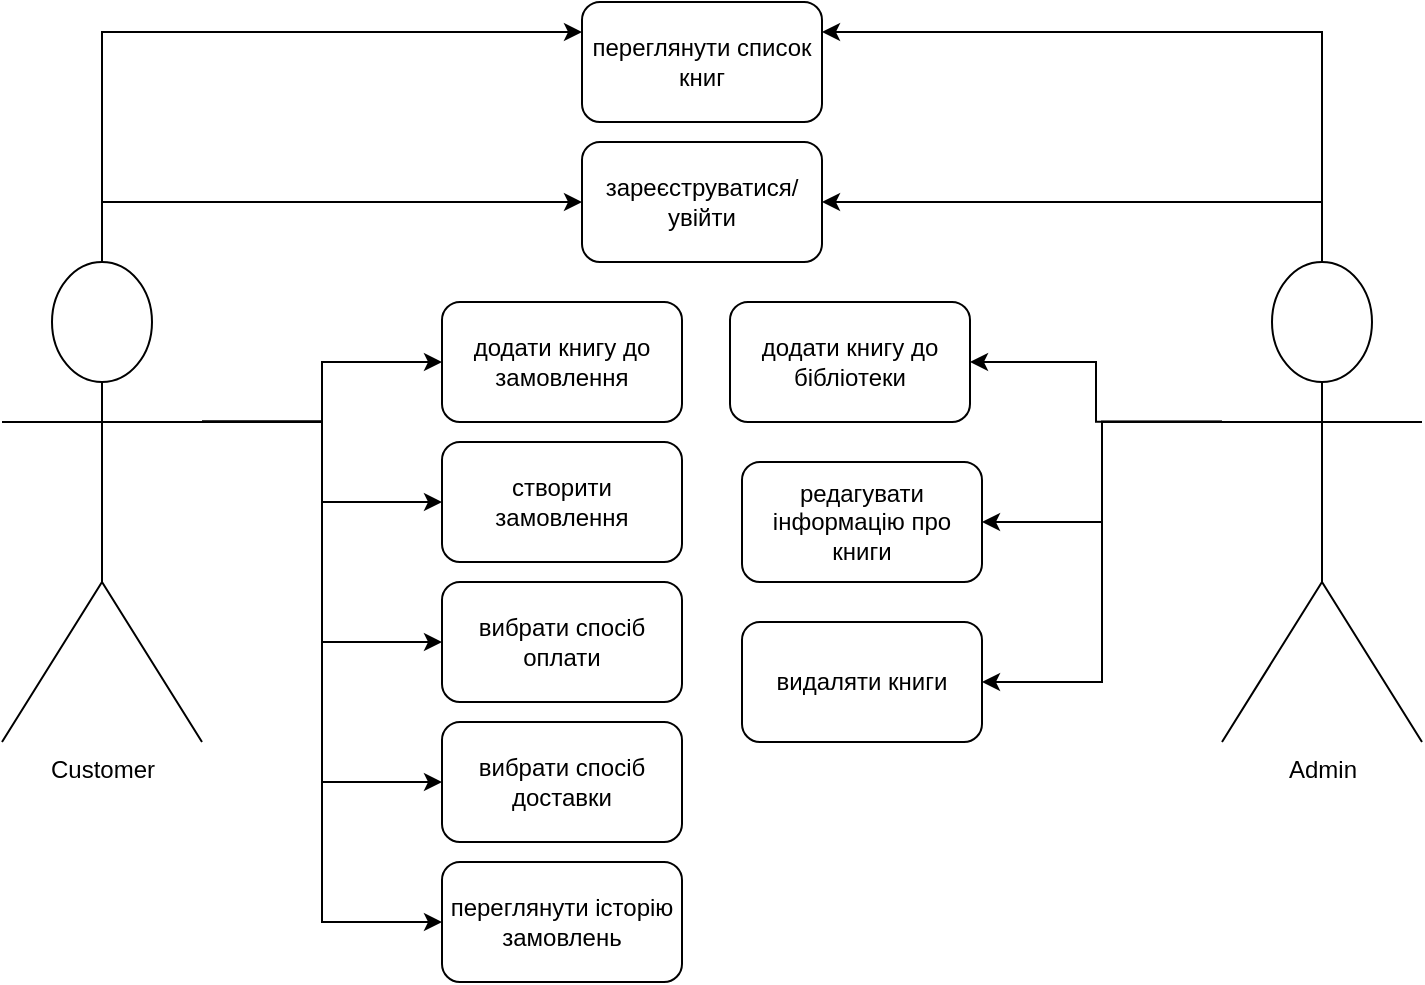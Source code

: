 <mxfile version="27.0.4">
  <diagram name="Сторінка-1" id="Shh2T2byJemkAo34YdXE">
    <mxGraphModel dx="2012" dy="597" grid="1" gridSize="10" guides="1" tooltips="1" connect="1" arrows="1" fold="1" page="1" pageScale="1" pageWidth="827" pageHeight="1169" math="0" shadow="0">
      <root>
        <mxCell id="0" />
        <mxCell id="1" parent="0" />
        <mxCell id="UIB2J5QjAHjY1Fe5sSvW-21" style="edgeStyle=orthogonalEdgeStyle;rounded=0;orthogonalLoop=1;jettySize=auto;html=1;exitX=0.5;exitY=0;exitDx=0;exitDy=0;exitPerimeter=0;entryX=0;entryY=0.25;entryDx=0;entryDy=0;" parent="1" source="UIB2J5QjAHjY1Fe5sSvW-1" target="UIB2J5QjAHjY1Fe5sSvW-15" edge="1">
          <mxGeometry relative="1" as="geometry" />
        </mxCell>
        <mxCell id="UIB2J5QjAHjY1Fe5sSvW-22" style="edgeStyle=orthogonalEdgeStyle;rounded=0;orthogonalLoop=1;jettySize=auto;html=1;exitX=0.5;exitY=0;exitDx=0;exitDy=0;exitPerimeter=0;entryX=0;entryY=0.5;entryDx=0;entryDy=0;" parent="1" source="UIB2J5QjAHjY1Fe5sSvW-1" target="UIB2J5QjAHjY1Fe5sSvW-3" edge="1">
          <mxGeometry relative="1" as="geometry" />
        </mxCell>
        <mxCell id="UIB2J5QjAHjY1Fe5sSvW-24" style="edgeStyle=orthogonalEdgeStyle;rounded=0;orthogonalLoop=1;jettySize=auto;html=1;exitX=1;exitY=0.333;exitDx=0;exitDy=0;exitPerimeter=0;entryX=0;entryY=0.5;entryDx=0;entryDy=0;" parent="1" source="UIB2J5QjAHjY1Fe5sSvW-1" target="UIB2J5QjAHjY1Fe5sSvW-5" edge="1">
          <mxGeometry relative="1" as="geometry" />
        </mxCell>
        <mxCell id="UIB2J5QjAHjY1Fe5sSvW-25" style="edgeStyle=orthogonalEdgeStyle;rounded=0;orthogonalLoop=1;jettySize=auto;html=1;exitX=1;exitY=0.333;exitDx=0;exitDy=0;exitPerimeter=0;entryX=0;entryY=0.5;entryDx=0;entryDy=0;" parent="1" source="UIB2J5QjAHjY1Fe5sSvW-1" target="UIB2J5QjAHjY1Fe5sSvW-9" edge="1">
          <mxGeometry relative="1" as="geometry" />
        </mxCell>
        <mxCell id="UIB2J5QjAHjY1Fe5sSvW-26" style="edgeStyle=orthogonalEdgeStyle;rounded=0;orthogonalLoop=1;jettySize=auto;html=1;exitX=1;exitY=0.333;exitDx=0;exitDy=0;exitPerimeter=0;entryX=0;entryY=0.5;entryDx=0;entryDy=0;" parent="1" source="UIB2J5QjAHjY1Fe5sSvW-1" target="UIB2J5QjAHjY1Fe5sSvW-8" edge="1">
          <mxGeometry relative="1" as="geometry" />
        </mxCell>
        <mxCell id="UIB2J5QjAHjY1Fe5sSvW-27" style="edgeStyle=orthogonalEdgeStyle;rounded=0;orthogonalLoop=1;jettySize=auto;html=1;exitX=1;exitY=0.333;exitDx=0;exitDy=0;exitPerimeter=0;entryX=0;entryY=0.5;entryDx=0;entryDy=0;" parent="1" source="UIB2J5QjAHjY1Fe5sSvW-1" target="UIB2J5QjAHjY1Fe5sSvW-13" edge="1">
          <mxGeometry relative="1" as="geometry" />
        </mxCell>
        <mxCell id="UIB2J5QjAHjY1Fe5sSvW-28" style="edgeStyle=orthogonalEdgeStyle;rounded=0;orthogonalLoop=1;jettySize=auto;html=1;exitX=1;exitY=0.333;exitDx=0;exitDy=0;exitPerimeter=0;entryX=0;entryY=0.5;entryDx=0;entryDy=0;" parent="1" source="UIB2J5QjAHjY1Fe5sSvW-1" target="UIB2J5QjAHjY1Fe5sSvW-14" edge="1">
          <mxGeometry relative="1" as="geometry" />
        </mxCell>
        <mxCell id="UIB2J5QjAHjY1Fe5sSvW-1" value="Customer" style="shape=umlActor;verticalLabelPosition=bottom;verticalAlign=top;html=1;outlineConnect=0;" parent="1" vertex="1">
          <mxGeometry x="-10" y="280" width="100" height="240" as="geometry" />
        </mxCell>
        <mxCell id="UIB2J5QjAHjY1Fe5sSvW-29" style="edgeStyle=orthogonalEdgeStyle;rounded=0;orthogonalLoop=1;jettySize=auto;html=1;exitX=0.5;exitY=0;exitDx=0;exitDy=0;exitPerimeter=0;entryX=1;entryY=0.25;entryDx=0;entryDy=0;" parent="1" source="UIB2J5QjAHjY1Fe5sSvW-2" target="UIB2J5QjAHjY1Fe5sSvW-15" edge="1">
          <mxGeometry relative="1" as="geometry" />
        </mxCell>
        <mxCell id="UIB2J5QjAHjY1Fe5sSvW-30" style="edgeStyle=orthogonalEdgeStyle;rounded=0;orthogonalLoop=1;jettySize=auto;html=1;exitX=0.5;exitY=0;exitDx=0;exitDy=0;exitPerimeter=0;entryX=1;entryY=0.5;entryDx=0;entryDy=0;" parent="1" source="UIB2J5QjAHjY1Fe5sSvW-2" target="UIB2J5QjAHjY1Fe5sSvW-3" edge="1">
          <mxGeometry relative="1" as="geometry" />
        </mxCell>
        <mxCell id="UIB2J5QjAHjY1Fe5sSvW-32" style="edgeStyle=orthogonalEdgeStyle;rounded=0;orthogonalLoop=1;jettySize=auto;html=1;exitX=0;exitY=0.333;exitDx=0;exitDy=0;exitPerimeter=0;entryX=1;entryY=0.5;entryDx=0;entryDy=0;" parent="1" source="UIB2J5QjAHjY1Fe5sSvW-2" target="UIB2J5QjAHjY1Fe5sSvW-12" edge="1">
          <mxGeometry relative="1" as="geometry" />
        </mxCell>
        <mxCell id="UIB2J5QjAHjY1Fe5sSvW-33" style="edgeStyle=orthogonalEdgeStyle;rounded=0;orthogonalLoop=1;jettySize=auto;html=1;exitX=0;exitY=0.333;exitDx=0;exitDy=0;exitPerimeter=0;entryX=1;entryY=0.5;entryDx=0;entryDy=0;" parent="1" source="UIB2J5QjAHjY1Fe5sSvW-2" target="UIB2J5QjAHjY1Fe5sSvW-19" edge="1">
          <mxGeometry relative="1" as="geometry" />
        </mxCell>
        <mxCell id="UIB2J5QjAHjY1Fe5sSvW-34" style="edgeStyle=orthogonalEdgeStyle;rounded=0;orthogonalLoop=1;jettySize=auto;html=1;exitX=0;exitY=0.333;exitDx=0;exitDy=0;exitPerimeter=0;entryX=1;entryY=0.5;entryDx=0;entryDy=0;" parent="1" source="UIB2J5QjAHjY1Fe5sSvW-2" target="UIB2J5QjAHjY1Fe5sSvW-20" edge="1">
          <mxGeometry relative="1" as="geometry" />
        </mxCell>
        <mxCell id="UIB2J5QjAHjY1Fe5sSvW-2" value="Admin" style="shape=umlActor;verticalLabelPosition=bottom;verticalAlign=top;html=1;outlineConnect=0;" parent="1" vertex="1">
          <mxGeometry x="600" y="280" width="100" height="240" as="geometry" />
        </mxCell>
        <mxCell id="UIB2J5QjAHjY1Fe5sSvW-3" value="зареєструватися/увійти" style="rounded=1;whiteSpace=wrap;html=1;" parent="1" vertex="1">
          <mxGeometry x="280" y="220" width="120" height="60" as="geometry" />
        </mxCell>
        <mxCell id="UIB2J5QjAHjY1Fe5sSvW-5" value="додати книгу до замовлення" style="rounded=1;whiteSpace=wrap;html=1;" parent="1" vertex="1">
          <mxGeometry x="210" y="300" width="120" height="60" as="geometry" />
        </mxCell>
        <mxCell id="UIB2J5QjAHjY1Fe5sSvW-8" value="вибрати спосіб оплати" style="rounded=1;whiteSpace=wrap;html=1;" parent="1" vertex="1">
          <mxGeometry x="210" y="440" width="120" height="60" as="geometry" />
        </mxCell>
        <mxCell id="UIB2J5QjAHjY1Fe5sSvW-9" value="створити замовлення" style="rounded=1;whiteSpace=wrap;html=1;" parent="1" vertex="1">
          <mxGeometry x="210" y="370" width="120" height="60" as="geometry" />
        </mxCell>
        <mxCell id="UIB2J5QjAHjY1Fe5sSvW-12" value="додати книгу до бібліотеки" style="rounded=1;whiteSpace=wrap;html=1;" parent="1" vertex="1">
          <mxGeometry x="354" y="300" width="120" height="60" as="geometry" />
        </mxCell>
        <mxCell id="UIB2J5QjAHjY1Fe5sSvW-13" value="вибрати спосіб доставки" style="rounded=1;whiteSpace=wrap;html=1;" parent="1" vertex="1">
          <mxGeometry x="210" y="510" width="120" height="60" as="geometry" />
        </mxCell>
        <mxCell id="UIB2J5QjAHjY1Fe5sSvW-14" value="переглянути історію замовлень" style="rounded=1;whiteSpace=wrap;html=1;" parent="1" vertex="1">
          <mxGeometry x="210" y="580" width="120" height="60" as="geometry" />
        </mxCell>
        <mxCell id="UIB2J5QjAHjY1Fe5sSvW-15" value="переглянути список книг" style="rounded=1;whiteSpace=wrap;html=1;" parent="1" vertex="1">
          <mxGeometry x="280" y="150" width="120" height="60" as="geometry" />
        </mxCell>
        <mxCell id="UIB2J5QjAHjY1Fe5sSvW-19" value="редагувати інформацію про книги" style="rounded=1;whiteSpace=wrap;html=1;" parent="1" vertex="1">
          <mxGeometry x="360" y="380" width="120" height="60" as="geometry" />
        </mxCell>
        <mxCell id="UIB2J5QjAHjY1Fe5sSvW-20" value="видаляти книги" style="rounded=1;whiteSpace=wrap;html=1;" parent="1" vertex="1">
          <mxGeometry x="360" y="460" width="120" height="60" as="geometry" />
        </mxCell>
      </root>
    </mxGraphModel>
  </diagram>
</mxfile>
